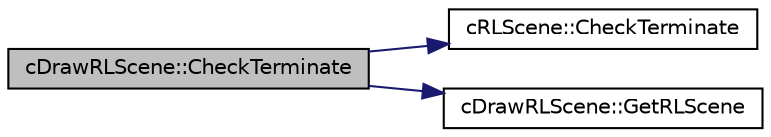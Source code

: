 digraph "cDrawRLScene::CheckTerminate"
{
 // LATEX_PDF_SIZE
  edge [fontname="Helvetica",fontsize="10",labelfontname="Helvetica",labelfontsize="10"];
  node [fontname="Helvetica",fontsize="10",shape=record];
  rankdir="LR";
  Node1 [label="cDrawRLScene::CheckTerminate",height=0.2,width=0.4,color="black", fillcolor="grey75", style="filled", fontcolor="black",tooltip=" "];
  Node1 -> Node2 [color="midnightblue",fontsize="10",style="solid",fontname="Helvetica"];
  Node2 [label="cRLScene::CheckTerminate",height=0.2,width=0.4,color="black", fillcolor="white", style="filled",URL="$classc_r_l_scene.html#a058def5149aca0689dce09baa73a653a",tooltip=" "];
  Node1 -> Node3 [color="midnightblue",fontsize="10",style="solid",fontname="Helvetica"];
  Node3 [label="cDrawRLScene::GetRLScene",height=0.2,width=0.4,color="black", fillcolor="white", style="filled",URL="$classc_draw_r_l_scene.html#ae74ea7ec3530727a49e34bc4733b3de7",tooltip=" "];
}

